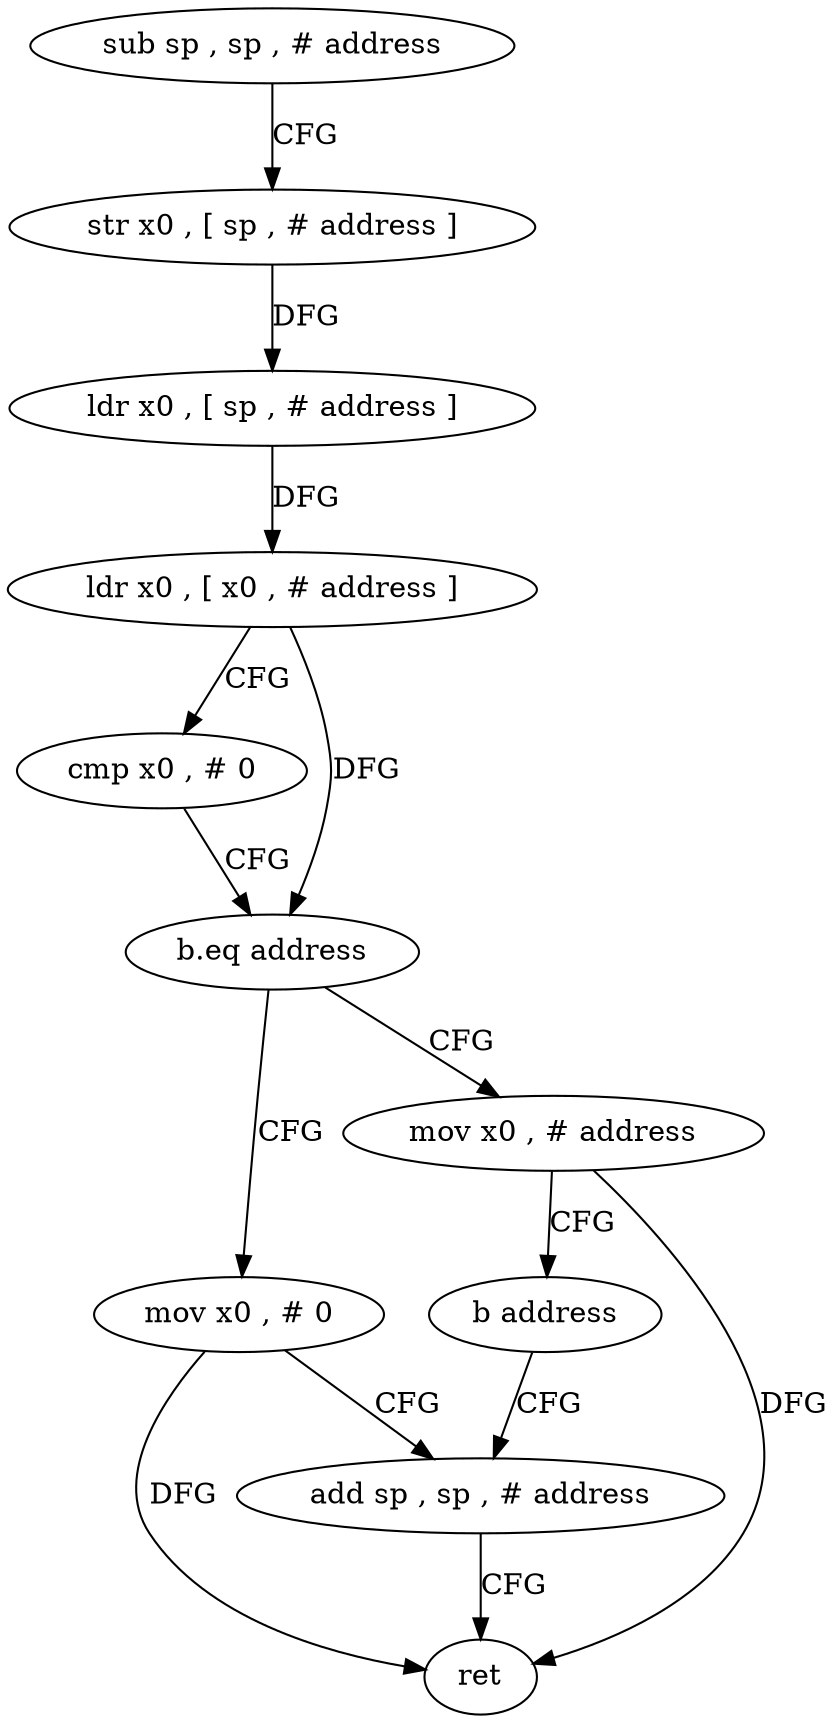 digraph "func" {
"188912" [label = "sub sp , sp , # address" ]
"188916" [label = "str x0 , [ sp , # address ]" ]
"188920" [label = "ldr x0 , [ sp , # address ]" ]
"188924" [label = "ldr x0 , [ x0 , # address ]" ]
"188928" [label = "cmp x0 , # 0" ]
"188932" [label = "b.eq address" ]
"188944" [label = "mov x0 , # 0" ]
"188936" [label = "mov x0 , # address" ]
"188948" [label = "add sp , sp , # address" ]
"188940" [label = "b address" ]
"188952" [label = "ret" ]
"188912" -> "188916" [ label = "CFG" ]
"188916" -> "188920" [ label = "DFG" ]
"188920" -> "188924" [ label = "DFG" ]
"188924" -> "188928" [ label = "CFG" ]
"188924" -> "188932" [ label = "DFG" ]
"188928" -> "188932" [ label = "CFG" ]
"188932" -> "188944" [ label = "CFG" ]
"188932" -> "188936" [ label = "CFG" ]
"188944" -> "188948" [ label = "CFG" ]
"188944" -> "188952" [ label = "DFG" ]
"188936" -> "188940" [ label = "CFG" ]
"188936" -> "188952" [ label = "DFG" ]
"188948" -> "188952" [ label = "CFG" ]
"188940" -> "188948" [ label = "CFG" ]
}
